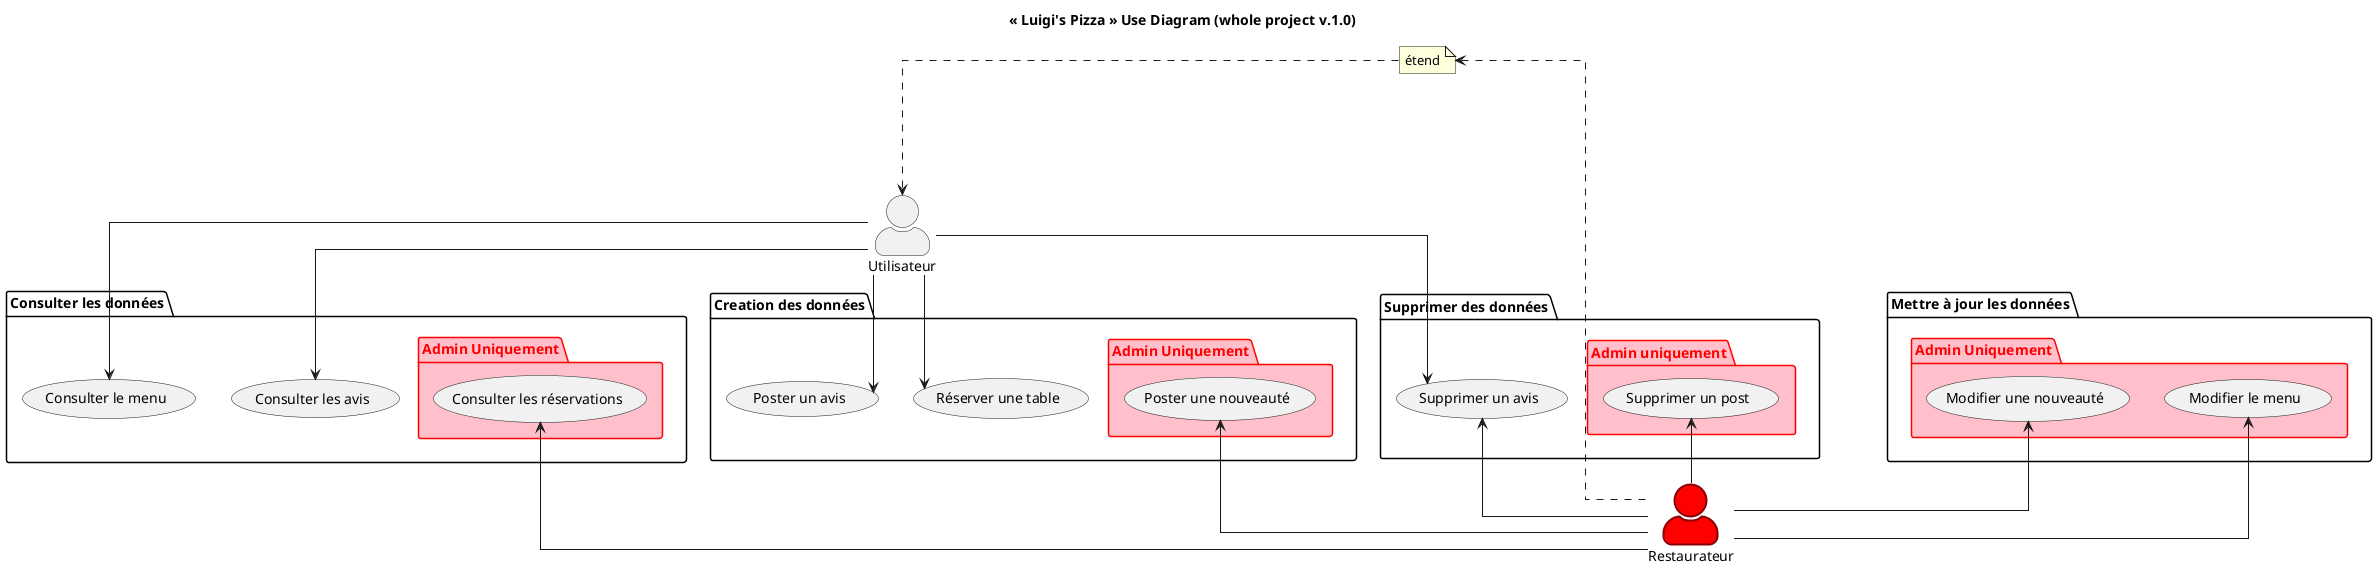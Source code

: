 @startuml
'https://plantuml.com/use-case-diagram
skinparam actorStyle awesome
skinparam linetype ortho

Title <<  Luigi's Pizza  >> Use Diagram (whole project v.1.0)

actor Utilisateur as User
actor Restaurateur as Admin #red;line:darkred;line.bold


    Package "Consulter les données" as (Read) {
        usecase "readReviews"
        usecase "readMenu"

        Package "Admin Uniquement" as (readAdminOnly)#pink;line:red;text:red {
            usecase (readBookings)
        }
    }

    Package "Creation des données" as (Create) {
        usecase (createBooking)
        usecase (createReview)

        Package "Admin Uniquement" as createAdminOnly#pink;line:red;text:red {
        usecase (createPost)
        }
}
    Package "Mettre à jour les données" as (Update) {
        Package "Admin Uniquement" as (updateAdminOnly)#pink;line:red;text:red {
        usecase (editPost)
        usecase (editMenu)
        }
    }

    Package "Supprimer des données" as (Delete) {
        usecase (deleteReview)

        Package "Admin uniquement" as (deleteAdminOnly) #pink;line:red;text:red{
        usecase (deletePost)
        }
    }



"Réserver une table" as (createBooking)
"Poster un avis" as (createReview)
"Poster une nouveauté" as (createPost)
"Consulter le menu" as (readMenu)
"Modifier une nouveauté" as (editPost)
"Modifier le menu" as (editMenu)
"Consulter les avis" as (readReviews)
"Consulter les réservations" as (readBookings)
"Supprimer un post" as (deletePost)
"Supprimer un avis" as (deleteReview)


User -d-> (createBooking)
User -d-> (createReview)
User -d-> (readReviews)
User -d-> (readMenu)
User -d-> (deleteReview)

Admin -u-> (createPost)
Admin -u-> (editPost)
Admin -u-> (deletePost)
Admin -u-> (editMenu)
Admin -u-> (deleteReview)
Admin -u-> (readBookings)

note "étend" as extends

Admin ...u..> extends

extends ..> User

@enduml